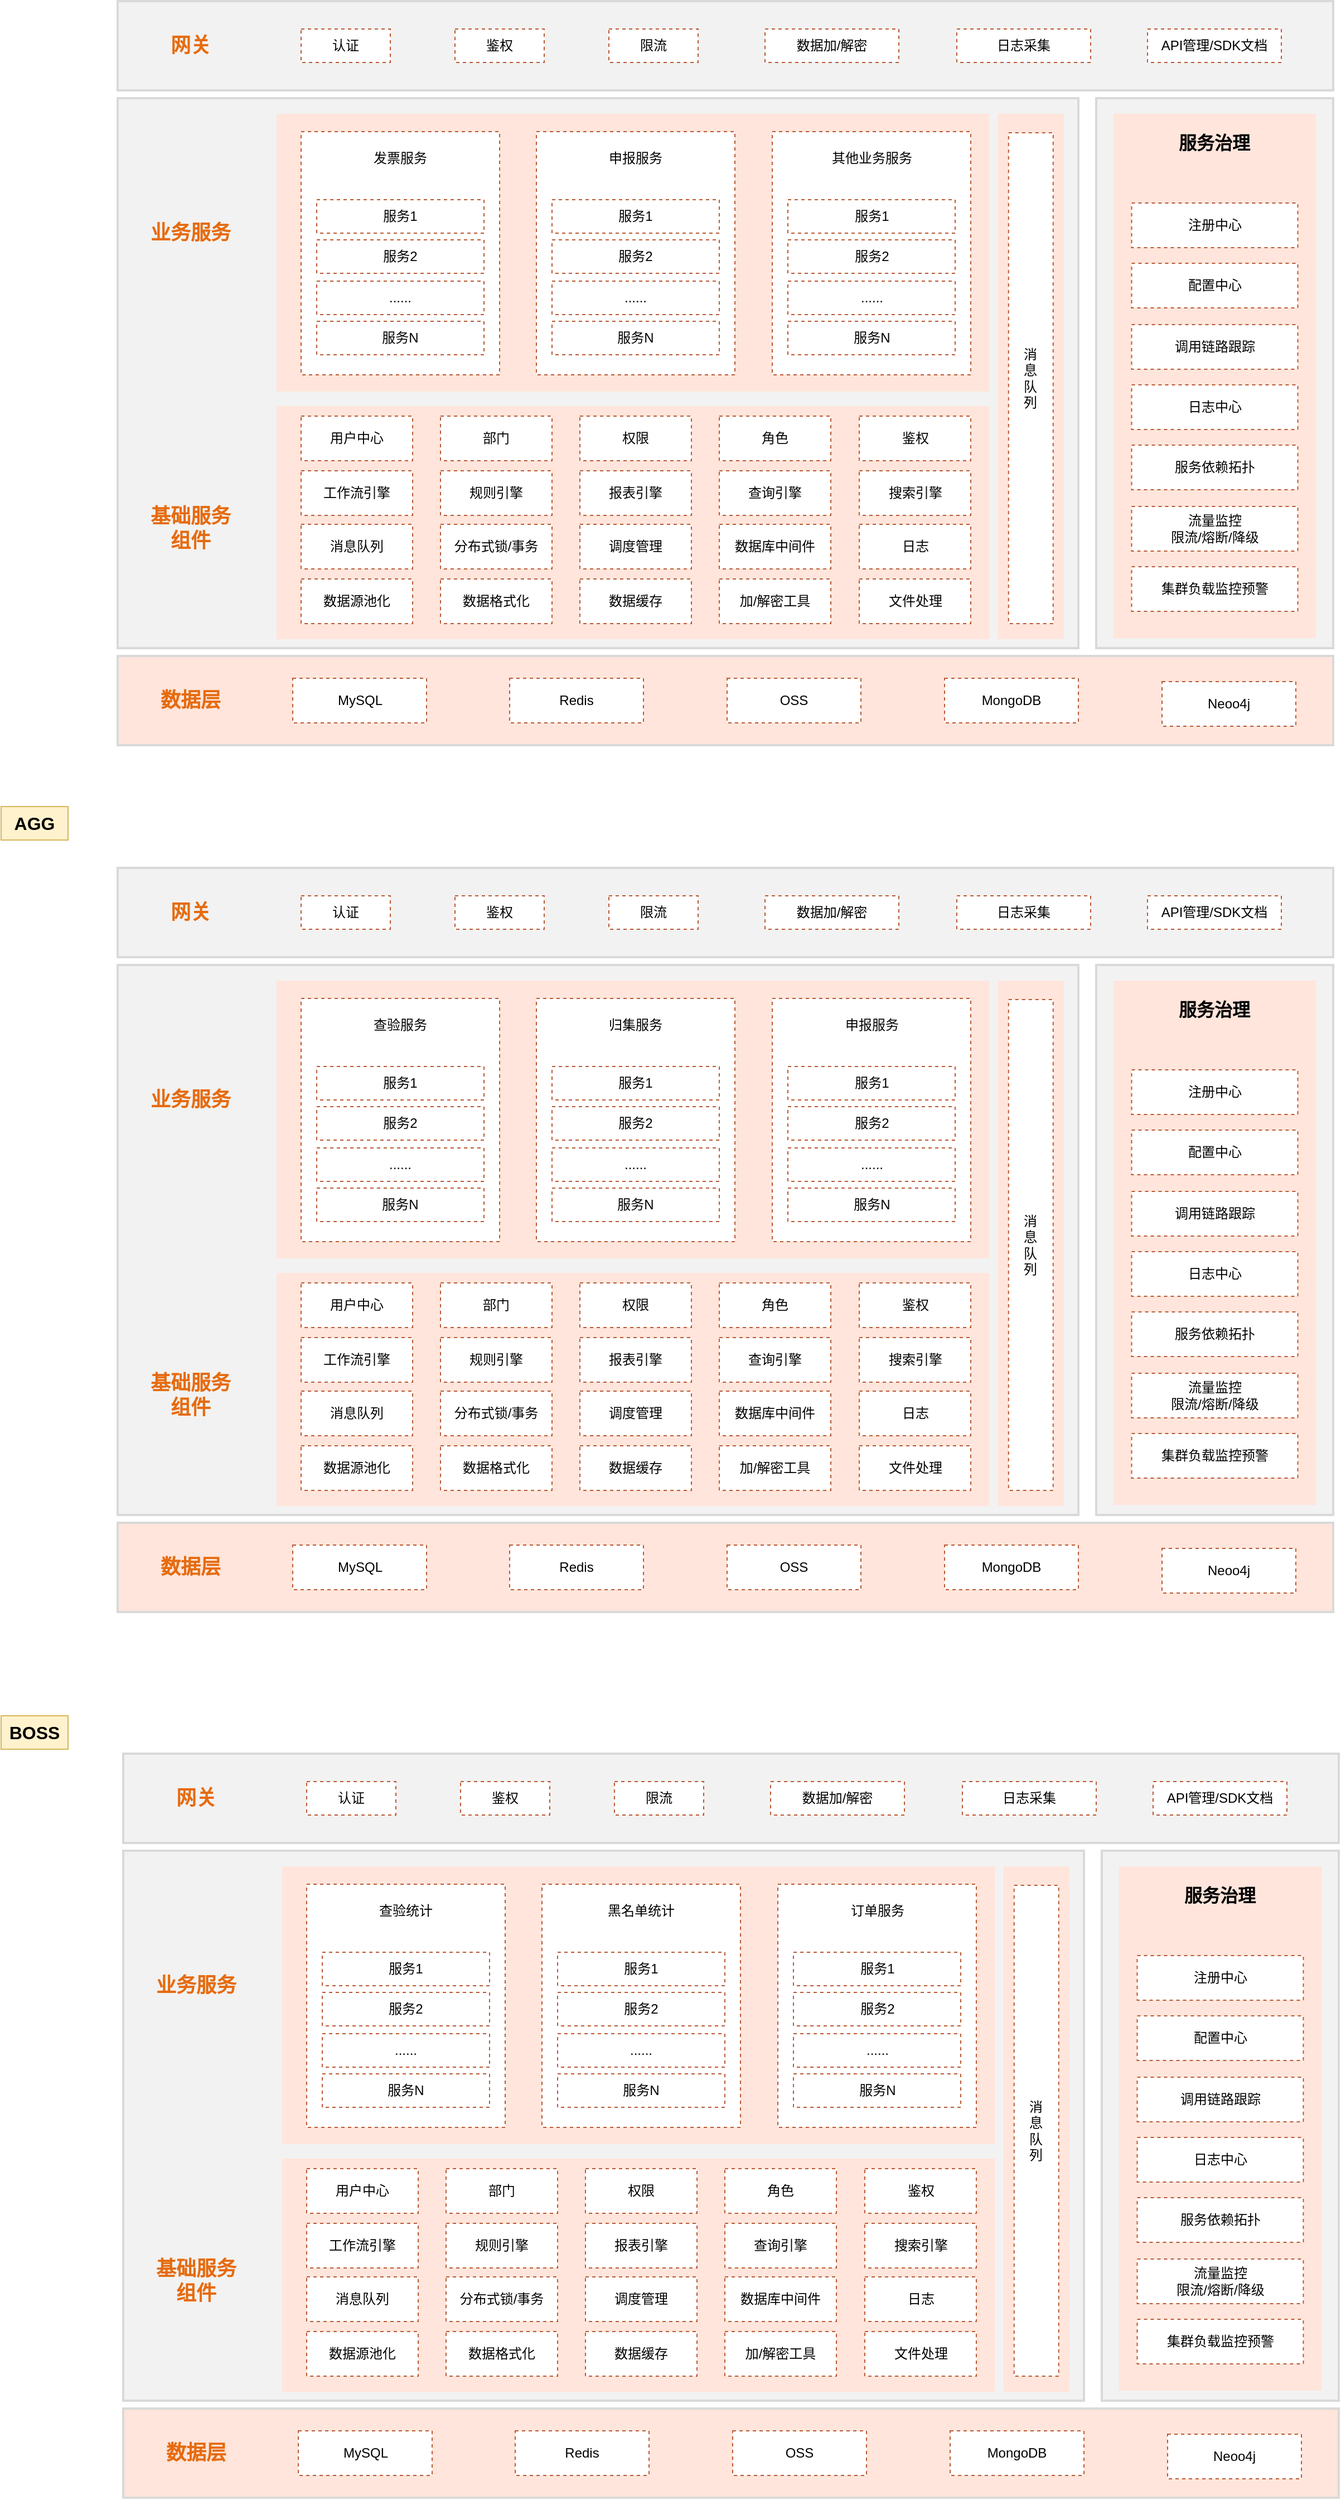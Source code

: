 <mxfile version="16.5.4" type="github">
  <diagram id="H7_tCYUHHZJKz_Q6d8IM" name="第 1 页">
    <mxGraphModel dx="1883" dy="27" grid="0" gridSize="10" guides="1" tooltips="1" connect="1" arrows="1" fold="1" page="0" pageScale="1" pageWidth="827" pageHeight="1169" background="none" math="0" shadow="0">
      <root>
        <mxCell id="0" />
        <mxCell id="1" parent="0" />
        <mxCell id="LN4RIfl6_Ic5JrLGgOFw-40" value="" style="whiteSpace=wrap;html=1;fontSize=18;fontStyle=1;strokeWidth=2;fillColor=#F2F2F2;strokeColor=#D9D9D9;" parent="1" vertex="1">
          <mxGeometry x="80.5" y="1237" width="861.5" height="493" as="geometry" />
        </mxCell>
        <mxCell id="LN4RIfl6_Ic5JrLGgOFw-44" value="" style="whiteSpace=wrap;html=1;align=center;verticalAlign=top;fontSize=16;fontStyle=1;fillColor=#FFE5DB;strokeColor=none;fontColor=#143642;" parent="1" vertex="1">
          <mxGeometry x="869.75" y="1251" width="59.25" height="471" as="geometry" />
        </mxCell>
        <mxCell id="LN4RIfl6_Ic5JrLGgOFw-49" value="" style="whiteSpace=wrap;html=1;fontSize=18;fontStyle=1;strokeWidth=2;fillColor=#F2F2F2;strokeColor=#D9D9D9;" parent="1" vertex="1">
          <mxGeometry x="80.5" y="1150" width="1090" height="80" as="geometry" />
        </mxCell>
        <mxCell id="LN4RIfl6_Ic5JrLGgOFw-50" value="网关" style="whiteSpace=wrap;html=1;fillColor=none;strokeColor=none;fontStyle=1;fontSize=18;fontColor=#E66B0F;" parent="1" vertex="1">
          <mxGeometry x="85.5" y="1170" width="120" height="40" as="geometry" />
        </mxCell>
        <mxCell id="LN4RIfl6_Ic5JrLGgOFw-43" value="" style="whiteSpace=wrap;html=1;align=center;verticalAlign=top;fontSize=16;fontStyle=1;fillColor=#FFE5DB;strokeColor=none;fontColor=#143642;" parent="1" vertex="1">
          <mxGeometry x="223" y="1513" width="639" height="209" as="geometry" />
        </mxCell>
        <mxCell id="LN4RIfl6_Ic5JrLGgOFw-42" value="" style="whiteSpace=wrap;html=1;align=center;verticalAlign=top;fontSize=16;fontStyle=1;fillColor=#FFE5DB;strokeColor=none;fontColor=#143642;" parent="1" vertex="1">
          <mxGeometry x="223" y="1251" width="639" height="249" as="geometry" />
        </mxCell>
        <mxCell id="LN4RIfl6_Ic5JrLGgOFw-41" value="基础服务&lt;br&gt;组件" style="whiteSpace=wrap;html=1;fontSize=18;fontStyle=1;strokeColor=none;fillColor=none;fontColor=#E66B0F;" parent="1" vertex="1">
          <mxGeometry x="85.5" y="1603" width="120" height="40" as="geometry" />
        </mxCell>
        <mxCell id="ndFSLWlLieNPHFFfm7gC-75" value="" style="whiteSpace=wrap;html=1;fillColor=#FFE5DB;strokeColor=#D9D9D9;fontSize=18;fontStyle=1;fontColor=#143642;strokeWidth=2;" parent="1" vertex="1">
          <mxGeometry x="80.5" y="1737" width="1090" height="80" as="geometry" />
        </mxCell>
        <mxCell id="ndFSLWlLieNPHFFfm7gC-76" value="数据层" style="whiteSpace=wrap;html=1;fillColor=none;strokeColor=none;fontSize=18;fontStyle=1;fontColor=#E66B0F;" parent="1" vertex="1">
          <mxGeometry x="85.5" y="1757" width="120" height="40" as="geometry" />
        </mxCell>
        <mxCell id="ndFSLWlLieNPHFFfm7gC-77" value="MySQL" style="whiteSpace=wrap;html=1;strokeColor=#BB5933;dashed=1;" parent="1" vertex="1">
          <mxGeometry x="237.5" y="1757" width="120" height="40" as="geometry" />
        </mxCell>
        <mxCell id="ndFSLWlLieNPHFFfm7gC-79" value="OSS" style="whiteSpace=wrap;html=1;strokeColor=#BB5933;dashed=1;" parent="1" vertex="1">
          <mxGeometry x="627" y="1757" width="120" height="40" as="geometry" />
        </mxCell>
        <mxCell id="ndFSLWlLieNPHFFfm7gC-81" value="MongoDB" style="whiteSpace=wrap;html=1;strokeColor=#BB5933;dashed=1;" parent="1" vertex="1">
          <mxGeometry x="822" y="1757" width="120" height="40" as="geometry" />
        </mxCell>
        <mxCell id="ndFSLWlLieNPHFFfm7gC-86" value="数据源池化" style="whiteSpace=wrap;html=1;strokeColor=#BB5933;dashed=1;" parent="1" vertex="1">
          <mxGeometry x="245" y="1668" width="100" height="40" as="geometry" />
        </mxCell>
        <mxCell id="ndFSLWlLieNPHFFfm7gC-87" value="数据格式化" style="whiteSpace=wrap;html=1;strokeColor=#BB5933;dashed=1;" parent="1" vertex="1">
          <mxGeometry x="370" y="1668" width="100" height="40" as="geometry" />
        </mxCell>
        <mxCell id="ndFSLWlLieNPHFFfm7gC-88" value="数据缓存" style="whiteSpace=wrap;html=1;strokeColor=#BB5933;dashed=1;" parent="1" vertex="1">
          <mxGeometry x="495" y="1668" width="100" height="40" as="geometry" />
        </mxCell>
        <mxCell id="ndFSLWlLieNPHFFfm7gC-89" value="加/解密工具" style="whiteSpace=wrap;html=1;strokeColor=#BB5933;dashed=1;" parent="1" vertex="1">
          <mxGeometry x="620" y="1668" width="100" height="40" as="geometry" />
        </mxCell>
        <mxCell id="ndFSLWlLieNPHFFfm7gC-90" value="文件处理" style="whiteSpace=wrap;html=1;strokeColor=#BB5933;dashed=1;" parent="1" vertex="1">
          <mxGeometry x="745.5" y="1668" width="100" height="40" as="geometry" />
        </mxCell>
        <mxCell id="ndFSLWlLieNPHFFfm7gC-92" value="消息队列" style="whiteSpace=wrap;html=1;strokeColor=#BB5933;dashed=1;" parent="1" vertex="1">
          <mxGeometry x="245" y="1619" width="100" height="40" as="geometry" />
        </mxCell>
        <mxCell id="ndFSLWlLieNPHFFfm7gC-93" value="分布式锁/事务" style="whiteSpace=wrap;html=1;strokeColor=#BB5933;dashed=1;" parent="1" vertex="1">
          <mxGeometry x="370" y="1619" width="100" height="40" as="geometry" />
        </mxCell>
        <mxCell id="ndFSLWlLieNPHFFfm7gC-94" value="调度管理" style="whiteSpace=wrap;html=1;strokeColor=#BB5933;dashed=1;" parent="1" vertex="1">
          <mxGeometry x="495" y="1619" width="100" height="40" as="geometry" />
        </mxCell>
        <mxCell id="ndFSLWlLieNPHFFfm7gC-95" value="工作流引擎" style="whiteSpace=wrap;html=1;strokeColor=#BB5933;dashed=1;" parent="1" vertex="1">
          <mxGeometry x="245" y="1571" width="100" height="40" as="geometry" />
        </mxCell>
        <mxCell id="ndFSLWlLieNPHFFfm7gC-96" value="搜索引擎" style="whiteSpace=wrap;html=1;strokeColor=#BB5933;dashed=1;" parent="1" vertex="1">
          <mxGeometry x="745.5" y="1571" width="100" height="40" as="geometry" />
        </mxCell>
        <mxCell id="ndFSLWlLieNPHFFfm7gC-97" value="查询引擎" style="whiteSpace=wrap;html=1;strokeColor=#BB5933;dashed=1;" parent="1" vertex="1">
          <mxGeometry x="620" y="1571" width="100" height="40" as="geometry" />
        </mxCell>
        <mxCell id="ndFSLWlLieNPHFFfm7gC-98" value="报表引擎" style="whiteSpace=wrap;html=1;strokeColor=#BB5933;dashed=1;" parent="1" vertex="1">
          <mxGeometry x="495" y="1571" width="100" height="40" as="geometry" />
        </mxCell>
        <mxCell id="ndFSLWlLieNPHFFfm7gC-99" value="规则引擎" style="whiteSpace=wrap;html=1;strokeColor=#BB5933;dashed=1;" parent="1" vertex="1">
          <mxGeometry x="370" y="1571" width="100" height="40" as="geometry" />
        </mxCell>
        <mxCell id="ndFSLWlLieNPHFFfm7gC-100" value="鉴权" style="whiteSpace=wrap;html=1;strokeColor=#BB5933;dashed=1;" parent="1" vertex="1">
          <mxGeometry x="745.5" y="1522" width="100" height="40" as="geometry" />
        </mxCell>
        <mxCell id="ndFSLWlLieNPHFFfm7gC-101" value="日志" style="whiteSpace=wrap;html=1;strokeColor=#BB5933;dashed=1;" parent="1" vertex="1">
          <mxGeometry x="745.5" y="1619" width="100" height="40" as="geometry" />
        </mxCell>
        <mxCell id="ndFSLWlLieNPHFFfm7gC-102" value="用户中心" style="whiteSpace=wrap;html=1;strokeColor=#BB5933;dashed=1;" parent="1" vertex="1">
          <mxGeometry x="245" y="1522" width="100" height="40" as="geometry" />
        </mxCell>
        <mxCell id="ndFSLWlLieNPHFFfm7gC-103" value="部门" style="whiteSpace=wrap;html=1;strokeColor=#BB5933;dashed=1;" parent="1" vertex="1">
          <mxGeometry x="370" y="1522" width="100" height="40" as="geometry" />
        </mxCell>
        <mxCell id="ndFSLWlLieNPHFFfm7gC-104" value="权限" style="whiteSpace=wrap;html=1;strokeColor=#BB5933;dashed=1;" parent="1" vertex="1">
          <mxGeometry x="495" y="1522" width="100" height="40" as="geometry" />
        </mxCell>
        <mxCell id="ndFSLWlLieNPHFFfm7gC-105" value="角色" style="whiteSpace=wrap;html=1;strokeColor=#BB5933;dashed=1;" parent="1" vertex="1">
          <mxGeometry x="620" y="1522" width="100" height="40" as="geometry" />
        </mxCell>
        <mxCell id="ndFSLWlLieNPHFFfm7gC-117" value="认证" style="whiteSpace=wrap;html=1;strokeColor=#BB5933;dashed=1;" parent="1" vertex="1">
          <mxGeometry x="245" y="1175" width="80" height="30" as="geometry" />
        </mxCell>
        <mxCell id="ndFSLWlLieNPHFFfm7gC-118" value="限流" style="whiteSpace=wrap;html=1;strokeColor=#BB5933;dashed=1;" parent="1" vertex="1">
          <mxGeometry x="521" y="1175" width="80" height="30" as="geometry" />
        </mxCell>
        <mxCell id="ndFSLWlLieNPHFFfm7gC-119" value="数据加/解密" style="whiteSpace=wrap;html=1;strokeColor=#BB5933;dashed=1;" parent="1" vertex="1">
          <mxGeometry x="661" y="1175" width="120" height="30" as="geometry" />
        </mxCell>
        <mxCell id="ndFSLWlLieNPHFFfm7gC-120" value="日志采集" style="whiteSpace=wrap;html=1;strokeColor=#BB5933;dashed=1;" parent="1" vertex="1">
          <mxGeometry x="833" y="1175" width="120" height="30" as="geometry" />
        </mxCell>
        <mxCell id="ndFSLWlLieNPHFFfm7gC-121" value="API管理/SDK文档" style="whiteSpace=wrap;html=1;strokeColor=#BB5933;dashed=1;" parent="1" vertex="1">
          <mxGeometry x="1004" y="1175" width="120" height="30" as="geometry" />
        </mxCell>
        <mxCell id="LN4RIfl6_Ic5JrLGgOFw-1" value="消&lt;br&gt;息&lt;br&gt;队&lt;br&gt;列" style="whiteSpace=wrap;html=1;strokeColor=#BB5933;dashed=1;" parent="1" vertex="1">
          <mxGeometry x="879.375" y="1268" width="40" height="440" as="geometry" />
        </mxCell>
        <mxCell id="LN4RIfl6_Ic5JrLGgOFw-20" value="Redis" style="whiteSpace=wrap;html=1;strokeColor=#BB5933;dashed=1;" parent="1" vertex="1">
          <mxGeometry x="432" y="1757" width="120" height="40" as="geometry" />
        </mxCell>
        <mxCell id="LN4RIfl6_Ic5JrLGgOFw-21" value="Neoo4j" style="whiteSpace=wrap;html=1;strokeColor=#BB5933;dashed=1;" parent="1" vertex="1">
          <mxGeometry x="1017" y="1760" width="120" height="40" as="geometry" />
        </mxCell>
        <mxCell id="LN4RIfl6_Ic5JrLGgOFw-22" value="数据库中间件" style="whiteSpace=wrap;html=1;strokeColor=#BB5933;dashed=1;" parent="1" vertex="1">
          <mxGeometry x="620" y="1619" width="100" height="40" as="geometry" />
        </mxCell>
        <mxCell id="LN4RIfl6_Ic5JrLGgOFw-37" value="" style="group" parent="1" vertex="1" connectable="0">
          <mxGeometry x="456" y="1267" width="178" height="218" as="geometry" />
        </mxCell>
        <mxCell id="LN4RIfl6_Ic5JrLGgOFw-26" value="申报服务" style="whiteSpace=wrap;html=1;strokeColor=#BB5933;dashed=1;verticalAlign=top;spacingBottom=0;spacingTop=10;" parent="LN4RIfl6_Ic5JrLGgOFw-37" vertex="1">
          <mxGeometry width="178" height="218" as="geometry" />
        </mxCell>
        <mxCell id="LN4RIfl6_Ic5JrLGgOFw-27" value="服务1" style="whiteSpace=wrap;html=1;strokeColor=#BB5933;dashed=1;" parent="LN4RIfl6_Ic5JrLGgOFw-37" vertex="1">
          <mxGeometry x="14" y="61" width="150" height="30" as="geometry" />
        </mxCell>
        <mxCell id="LN4RIfl6_Ic5JrLGgOFw-28" value="服务2" style="whiteSpace=wrap;html=1;strokeColor=#BB5933;dashed=1;" parent="LN4RIfl6_Ic5JrLGgOFw-37" vertex="1">
          <mxGeometry x="14" y="97" width="150" height="30" as="geometry" />
        </mxCell>
        <mxCell id="LN4RIfl6_Ic5JrLGgOFw-29" value="......" style="whiteSpace=wrap;html=1;strokeColor=#BB5933;dashed=1;" parent="LN4RIfl6_Ic5JrLGgOFw-37" vertex="1">
          <mxGeometry x="14" y="134" width="150" height="30" as="geometry" />
        </mxCell>
        <mxCell id="LN4RIfl6_Ic5JrLGgOFw-30" value="服务N" style="whiteSpace=wrap;html=1;strokeColor=#BB5933;dashed=1;" parent="LN4RIfl6_Ic5JrLGgOFw-37" vertex="1">
          <mxGeometry x="14" y="170" width="150" height="30" as="geometry" />
        </mxCell>
        <mxCell id="LN4RIfl6_Ic5JrLGgOFw-38" value="" style="group" parent="1" vertex="1" connectable="0">
          <mxGeometry x="667.5" y="1267" width="178" height="218" as="geometry" />
        </mxCell>
        <mxCell id="LN4RIfl6_Ic5JrLGgOFw-31" value="其他业务服务" style="whiteSpace=wrap;html=1;strokeColor=#BB5933;dashed=1;verticalAlign=top;spacingBottom=0;spacingTop=10;" parent="LN4RIfl6_Ic5JrLGgOFw-38" vertex="1">
          <mxGeometry width="178" height="218" as="geometry" />
        </mxCell>
        <mxCell id="LN4RIfl6_Ic5JrLGgOFw-32" value="服务1" style="whiteSpace=wrap;html=1;strokeColor=#BB5933;dashed=1;" parent="LN4RIfl6_Ic5JrLGgOFw-38" vertex="1">
          <mxGeometry x="14" y="61" width="150" height="30" as="geometry" />
        </mxCell>
        <mxCell id="LN4RIfl6_Ic5JrLGgOFw-33" value="服务2" style="whiteSpace=wrap;html=1;strokeColor=#BB5933;dashed=1;" parent="LN4RIfl6_Ic5JrLGgOFw-38" vertex="1">
          <mxGeometry x="14" y="97" width="150" height="30" as="geometry" />
        </mxCell>
        <mxCell id="LN4RIfl6_Ic5JrLGgOFw-34" value="......" style="whiteSpace=wrap;html=1;strokeColor=#BB5933;dashed=1;" parent="LN4RIfl6_Ic5JrLGgOFw-38" vertex="1">
          <mxGeometry x="14" y="134" width="150" height="30" as="geometry" />
        </mxCell>
        <mxCell id="LN4RIfl6_Ic5JrLGgOFw-35" value="服务N" style="whiteSpace=wrap;html=1;strokeColor=#BB5933;dashed=1;" parent="LN4RIfl6_Ic5JrLGgOFw-38" vertex="1">
          <mxGeometry x="14" y="170" width="150" height="30" as="geometry" />
        </mxCell>
        <mxCell id="LN4RIfl6_Ic5JrLGgOFw-39" value="鉴权" style="whiteSpace=wrap;html=1;strokeColor=#BB5933;dashed=1;" parent="1" vertex="1">
          <mxGeometry x="383" y="1175" width="80" height="30" as="geometry" />
        </mxCell>
        <mxCell id="LN4RIfl6_Ic5JrLGgOFw-45" value="业务服务" style="whiteSpace=wrap;html=1;fontSize=18;fontStyle=1;strokeColor=none;fillColor=none;fontColor=#E66B0F;" parent="1" vertex="1">
          <mxGeometry x="85.5" y="1338" width="120" height="40" as="geometry" />
        </mxCell>
        <mxCell id="LN4RIfl6_Ic5JrLGgOFw-46" value="" style="whiteSpace=wrap;html=1;fontSize=18;fontStyle=1;strokeWidth=2;fillColor=#F2F2F2;strokeColor=#D9D9D9;" parent="1" vertex="1">
          <mxGeometry x="958" y="1237" width="212.5" height="493" as="geometry" />
        </mxCell>
        <mxCell id="LN4RIfl6_Ic5JrLGgOFw-47" value="" style="group" parent="1" vertex="1" connectable="0">
          <mxGeometry x="245" y="1267" width="178" height="218" as="geometry" />
        </mxCell>
        <mxCell id="LN4RIfl6_Ic5JrLGgOFw-24" value="发票服务" style="whiteSpace=wrap;html=1;strokeColor=#BB5933;dashed=1;verticalAlign=top;spacingBottom=0;spacingTop=10;" parent="LN4RIfl6_Ic5JrLGgOFw-47" vertex="1">
          <mxGeometry width="178" height="218" as="geometry" />
        </mxCell>
        <mxCell id="ndFSLWlLieNPHFFfm7gC-106" value="服务1" style="whiteSpace=wrap;html=1;strokeColor=#BB5933;dashed=1;" parent="LN4RIfl6_Ic5JrLGgOFw-47" vertex="1">
          <mxGeometry x="14" y="61" width="150" height="30" as="geometry" />
        </mxCell>
        <mxCell id="ndFSLWlLieNPHFFfm7gC-108" value="服务2" style="whiteSpace=wrap;html=1;strokeColor=#BB5933;dashed=1;" parent="LN4RIfl6_Ic5JrLGgOFw-47" vertex="1">
          <mxGeometry x="14" y="97" width="150" height="30" as="geometry" />
        </mxCell>
        <mxCell id="ndFSLWlLieNPHFFfm7gC-110" value="......" style="whiteSpace=wrap;html=1;strokeColor=#BB5933;dashed=1;" parent="LN4RIfl6_Ic5JrLGgOFw-47" vertex="1">
          <mxGeometry x="14" y="134" width="150" height="30" as="geometry" />
        </mxCell>
        <mxCell id="LN4RIfl6_Ic5JrLGgOFw-25" value="服务N" style="whiteSpace=wrap;html=1;strokeColor=#BB5933;dashed=1;" parent="LN4RIfl6_Ic5JrLGgOFw-47" vertex="1">
          <mxGeometry x="14" y="170" width="150" height="30" as="geometry" />
        </mxCell>
        <mxCell id="LN4RIfl6_Ic5JrLGgOFw-48" value="" style="group" parent="1" vertex="1" connectable="0">
          <mxGeometry x="973.25" y="1251" width="182" height="470" as="geometry" />
        </mxCell>
        <mxCell id="LN4RIfl6_Ic5JrLGgOFw-2" value="&lt;b style=&quot;font-size: 16px;&quot;&gt;&lt;font style=&quot;font-size: 16px;&quot;&gt;服务治理&lt;/font&gt;&lt;/b&gt;" style="whiteSpace=wrap;html=1;strokeColor=none;dashed=1;verticalAlign=top;spacingTop=10;fillColor=#FFE5DB;fontSize=16;" parent="LN4RIfl6_Ic5JrLGgOFw-48" vertex="1">
          <mxGeometry width="182" height="470" as="geometry" />
        </mxCell>
        <mxCell id="LN4RIfl6_Ic5JrLGgOFw-5" value="调用链路跟踪" style="whiteSpace=wrap;html=1;strokeColor=#BB5933;dashed=1;" parent="LN4RIfl6_Ic5JrLGgOFw-48" vertex="1">
          <mxGeometry x="16.5" y="189" width="149" height="40" as="geometry" />
        </mxCell>
        <mxCell id="LN4RIfl6_Ic5JrLGgOFw-6" value="日志中心" style="whiteSpace=wrap;html=1;strokeColor=#BB5933;dashed=1;" parent="LN4RIfl6_Ic5JrLGgOFw-48" vertex="1">
          <mxGeometry x="16.5" y="243" width="149" height="40" as="geometry" />
        </mxCell>
        <mxCell id="LN4RIfl6_Ic5JrLGgOFw-7" value="集群负载监控预警" style="whiteSpace=wrap;html=1;strokeColor=#BB5933;dashed=1;" parent="LN4RIfl6_Ic5JrLGgOFw-48" vertex="1">
          <mxGeometry x="16.5" y="406" width="149" height="40" as="geometry" />
        </mxCell>
        <mxCell id="LN4RIfl6_Ic5JrLGgOFw-10" value="流量监控&lt;br&gt;限流/熔断/降级" style="whiteSpace=wrap;html=1;strokeColor=#BB5933;dashed=1;" parent="LN4RIfl6_Ic5JrLGgOFw-48" vertex="1">
          <mxGeometry x="16.5" y="352" width="149" height="40" as="geometry" />
        </mxCell>
        <mxCell id="LN4RIfl6_Ic5JrLGgOFw-11" value="配置中心" style="whiteSpace=wrap;html=1;strokeColor=#BB5933;dashed=1;" parent="LN4RIfl6_Ic5JrLGgOFw-48" vertex="1">
          <mxGeometry x="16.5" y="134" width="149" height="40" as="geometry" />
        </mxCell>
        <mxCell id="LN4RIfl6_Ic5JrLGgOFw-12" value="注册中心" style="whiteSpace=wrap;html=1;strokeColor=#BB5933;dashed=1;" parent="LN4RIfl6_Ic5JrLGgOFw-48" vertex="1">
          <mxGeometry x="16.5" y="80" width="149" height="40" as="geometry" />
        </mxCell>
        <mxCell id="LN4RIfl6_Ic5JrLGgOFw-16" value="服务依赖拓扑" style="whiteSpace=wrap;html=1;strokeColor=#BB5933;dashed=1;" parent="LN4RIfl6_Ic5JrLGgOFw-48" vertex="1">
          <mxGeometry x="16.5" y="297" width="149" height="40" as="geometry" />
        </mxCell>
        <mxCell id="fB4uzSbWMUXFljDellYb-1" value="" style="whiteSpace=wrap;html=1;fontSize=18;fontStyle=1;strokeWidth=2;fillColor=#F2F2F2;strokeColor=#D9D9D9;" vertex="1" parent="1">
          <mxGeometry x="80.5" y="2014" width="861.5" height="493" as="geometry" />
        </mxCell>
        <mxCell id="fB4uzSbWMUXFljDellYb-2" value="" style="whiteSpace=wrap;html=1;align=center;verticalAlign=top;fontSize=16;fontStyle=1;fillColor=#FFE5DB;strokeColor=none;fontColor=#143642;" vertex="1" parent="1">
          <mxGeometry x="869.75" y="2028" width="59.25" height="471" as="geometry" />
        </mxCell>
        <mxCell id="fB4uzSbWMUXFljDellYb-3" value="" style="whiteSpace=wrap;html=1;fontSize=18;fontStyle=1;strokeWidth=2;fillColor=#F2F2F2;strokeColor=#D9D9D9;" vertex="1" parent="1">
          <mxGeometry x="80.5" y="1927" width="1090" height="80" as="geometry" />
        </mxCell>
        <mxCell id="fB4uzSbWMUXFljDellYb-4" value="网关" style="whiteSpace=wrap;html=1;fillColor=none;strokeColor=none;fontStyle=1;fontSize=18;fontColor=#E66B0F;" vertex="1" parent="1">
          <mxGeometry x="85.5" y="1947" width="120" height="40" as="geometry" />
        </mxCell>
        <mxCell id="fB4uzSbWMUXFljDellYb-5" value="" style="whiteSpace=wrap;html=1;align=center;verticalAlign=top;fontSize=16;fontStyle=1;fillColor=#FFE5DB;strokeColor=none;fontColor=#143642;" vertex="1" parent="1">
          <mxGeometry x="223" y="2290" width="639" height="209" as="geometry" />
        </mxCell>
        <mxCell id="fB4uzSbWMUXFljDellYb-6" value="" style="whiteSpace=wrap;html=1;align=center;verticalAlign=top;fontSize=16;fontStyle=1;fillColor=#FFE5DB;strokeColor=none;fontColor=#143642;" vertex="1" parent="1">
          <mxGeometry x="223" y="2028" width="639" height="249" as="geometry" />
        </mxCell>
        <mxCell id="fB4uzSbWMUXFljDellYb-7" value="基础服务&lt;br&gt;组件" style="whiteSpace=wrap;html=1;fontSize=18;fontStyle=1;strokeColor=none;fillColor=none;fontColor=#E66B0F;" vertex="1" parent="1">
          <mxGeometry x="85.5" y="2380" width="120" height="40" as="geometry" />
        </mxCell>
        <mxCell id="fB4uzSbWMUXFljDellYb-8" value="" style="whiteSpace=wrap;html=1;fillColor=#FFE5DB;strokeColor=#D9D9D9;fontSize=18;fontStyle=1;fontColor=#143642;strokeWidth=2;" vertex="1" parent="1">
          <mxGeometry x="80.5" y="2514" width="1090" height="80" as="geometry" />
        </mxCell>
        <mxCell id="fB4uzSbWMUXFljDellYb-9" value="数据层" style="whiteSpace=wrap;html=1;fillColor=none;strokeColor=none;fontSize=18;fontStyle=1;fontColor=#E66B0F;" vertex="1" parent="1">
          <mxGeometry x="85.5" y="2534" width="120" height="40" as="geometry" />
        </mxCell>
        <mxCell id="fB4uzSbWMUXFljDellYb-10" value="MySQL" style="whiteSpace=wrap;html=1;strokeColor=#BB5933;dashed=1;" vertex="1" parent="1">
          <mxGeometry x="237.5" y="2534" width="120" height="40" as="geometry" />
        </mxCell>
        <mxCell id="fB4uzSbWMUXFljDellYb-11" value="OSS" style="whiteSpace=wrap;html=1;strokeColor=#BB5933;dashed=1;" vertex="1" parent="1">
          <mxGeometry x="627" y="2534" width="120" height="40" as="geometry" />
        </mxCell>
        <mxCell id="fB4uzSbWMUXFljDellYb-12" value="MongoDB" style="whiteSpace=wrap;html=1;strokeColor=#BB5933;dashed=1;" vertex="1" parent="1">
          <mxGeometry x="822" y="2534" width="120" height="40" as="geometry" />
        </mxCell>
        <mxCell id="fB4uzSbWMUXFljDellYb-13" value="数据源池化" style="whiteSpace=wrap;html=1;strokeColor=#BB5933;dashed=1;" vertex="1" parent="1">
          <mxGeometry x="245" y="2445" width="100" height="40" as="geometry" />
        </mxCell>
        <mxCell id="fB4uzSbWMUXFljDellYb-14" value="数据格式化" style="whiteSpace=wrap;html=1;strokeColor=#BB5933;dashed=1;" vertex="1" parent="1">
          <mxGeometry x="370" y="2445" width="100" height="40" as="geometry" />
        </mxCell>
        <mxCell id="fB4uzSbWMUXFljDellYb-15" value="数据缓存" style="whiteSpace=wrap;html=1;strokeColor=#BB5933;dashed=1;" vertex="1" parent="1">
          <mxGeometry x="495" y="2445" width="100" height="40" as="geometry" />
        </mxCell>
        <mxCell id="fB4uzSbWMUXFljDellYb-16" value="加/解密工具" style="whiteSpace=wrap;html=1;strokeColor=#BB5933;dashed=1;" vertex="1" parent="1">
          <mxGeometry x="620" y="2445" width="100" height="40" as="geometry" />
        </mxCell>
        <mxCell id="fB4uzSbWMUXFljDellYb-17" value="文件处理" style="whiteSpace=wrap;html=1;strokeColor=#BB5933;dashed=1;" vertex="1" parent="1">
          <mxGeometry x="745.5" y="2445" width="100" height="40" as="geometry" />
        </mxCell>
        <mxCell id="fB4uzSbWMUXFljDellYb-18" value="消息队列" style="whiteSpace=wrap;html=1;strokeColor=#BB5933;dashed=1;" vertex="1" parent="1">
          <mxGeometry x="245" y="2396" width="100" height="40" as="geometry" />
        </mxCell>
        <mxCell id="fB4uzSbWMUXFljDellYb-19" value="分布式锁/事务" style="whiteSpace=wrap;html=1;strokeColor=#BB5933;dashed=1;" vertex="1" parent="1">
          <mxGeometry x="370" y="2396" width="100" height="40" as="geometry" />
        </mxCell>
        <mxCell id="fB4uzSbWMUXFljDellYb-20" value="调度管理" style="whiteSpace=wrap;html=1;strokeColor=#BB5933;dashed=1;" vertex="1" parent="1">
          <mxGeometry x="495" y="2396" width="100" height="40" as="geometry" />
        </mxCell>
        <mxCell id="fB4uzSbWMUXFljDellYb-21" value="工作流引擎" style="whiteSpace=wrap;html=1;strokeColor=#BB5933;dashed=1;" vertex="1" parent="1">
          <mxGeometry x="245" y="2348" width="100" height="40" as="geometry" />
        </mxCell>
        <mxCell id="fB4uzSbWMUXFljDellYb-22" value="搜索引擎" style="whiteSpace=wrap;html=1;strokeColor=#BB5933;dashed=1;" vertex="1" parent="1">
          <mxGeometry x="745.5" y="2348" width="100" height="40" as="geometry" />
        </mxCell>
        <mxCell id="fB4uzSbWMUXFljDellYb-23" value="查询引擎" style="whiteSpace=wrap;html=1;strokeColor=#BB5933;dashed=1;" vertex="1" parent="1">
          <mxGeometry x="620" y="2348" width="100" height="40" as="geometry" />
        </mxCell>
        <mxCell id="fB4uzSbWMUXFljDellYb-24" value="报表引擎" style="whiteSpace=wrap;html=1;strokeColor=#BB5933;dashed=1;" vertex="1" parent="1">
          <mxGeometry x="495" y="2348" width="100" height="40" as="geometry" />
        </mxCell>
        <mxCell id="fB4uzSbWMUXFljDellYb-25" value="规则引擎" style="whiteSpace=wrap;html=1;strokeColor=#BB5933;dashed=1;" vertex="1" parent="1">
          <mxGeometry x="370" y="2348" width="100" height="40" as="geometry" />
        </mxCell>
        <mxCell id="fB4uzSbWMUXFljDellYb-26" value="鉴权" style="whiteSpace=wrap;html=1;strokeColor=#BB5933;dashed=1;" vertex="1" parent="1">
          <mxGeometry x="745.5" y="2299" width="100" height="40" as="geometry" />
        </mxCell>
        <mxCell id="fB4uzSbWMUXFljDellYb-27" value="日志" style="whiteSpace=wrap;html=1;strokeColor=#BB5933;dashed=1;" vertex="1" parent="1">
          <mxGeometry x="745.5" y="2396" width="100" height="40" as="geometry" />
        </mxCell>
        <mxCell id="fB4uzSbWMUXFljDellYb-28" value="用户中心" style="whiteSpace=wrap;html=1;strokeColor=#BB5933;dashed=1;" vertex="1" parent="1">
          <mxGeometry x="245" y="2299" width="100" height="40" as="geometry" />
        </mxCell>
        <mxCell id="fB4uzSbWMUXFljDellYb-29" value="部门" style="whiteSpace=wrap;html=1;strokeColor=#BB5933;dashed=1;" vertex="1" parent="1">
          <mxGeometry x="370" y="2299" width="100" height="40" as="geometry" />
        </mxCell>
        <mxCell id="fB4uzSbWMUXFljDellYb-30" value="权限" style="whiteSpace=wrap;html=1;strokeColor=#BB5933;dashed=1;" vertex="1" parent="1">
          <mxGeometry x="495" y="2299" width="100" height="40" as="geometry" />
        </mxCell>
        <mxCell id="fB4uzSbWMUXFljDellYb-31" value="角色" style="whiteSpace=wrap;html=1;strokeColor=#BB5933;dashed=1;" vertex="1" parent="1">
          <mxGeometry x="620" y="2299" width="100" height="40" as="geometry" />
        </mxCell>
        <mxCell id="fB4uzSbWMUXFljDellYb-32" value="认证" style="whiteSpace=wrap;html=1;strokeColor=#BB5933;dashed=1;" vertex="1" parent="1">
          <mxGeometry x="245" y="1952" width="80" height="30" as="geometry" />
        </mxCell>
        <mxCell id="fB4uzSbWMUXFljDellYb-33" value="限流" style="whiteSpace=wrap;html=1;strokeColor=#BB5933;dashed=1;" vertex="1" parent="1">
          <mxGeometry x="521" y="1952" width="80" height="30" as="geometry" />
        </mxCell>
        <mxCell id="fB4uzSbWMUXFljDellYb-34" value="数据加/解密" style="whiteSpace=wrap;html=1;strokeColor=#BB5933;dashed=1;" vertex="1" parent="1">
          <mxGeometry x="661" y="1952" width="120" height="30" as="geometry" />
        </mxCell>
        <mxCell id="fB4uzSbWMUXFljDellYb-35" value="日志采集" style="whiteSpace=wrap;html=1;strokeColor=#BB5933;dashed=1;" vertex="1" parent="1">
          <mxGeometry x="833" y="1952" width="120" height="30" as="geometry" />
        </mxCell>
        <mxCell id="fB4uzSbWMUXFljDellYb-36" value="API管理/SDK文档" style="whiteSpace=wrap;html=1;strokeColor=#BB5933;dashed=1;" vertex="1" parent="1">
          <mxGeometry x="1004" y="1952" width="120" height="30" as="geometry" />
        </mxCell>
        <mxCell id="fB4uzSbWMUXFljDellYb-37" value="消&lt;br&gt;息&lt;br&gt;队&lt;br&gt;列" style="whiteSpace=wrap;html=1;strokeColor=#BB5933;dashed=1;" vertex="1" parent="1">
          <mxGeometry x="879.375" y="2045" width="40" height="440" as="geometry" />
        </mxCell>
        <mxCell id="fB4uzSbWMUXFljDellYb-38" value="Redis" style="whiteSpace=wrap;html=1;strokeColor=#BB5933;dashed=1;" vertex="1" parent="1">
          <mxGeometry x="432" y="2534" width="120" height="40" as="geometry" />
        </mxCell>
        <mxCell id="fB4uzSbWMUXFljDellYb-39" value="Neoo4j" style="whiteSpace=wrap;html=1;strokeColor=#BB5933;dashed=1;" vertex="1" parent="1">
          <mxGeometry x="1017" y="2537" width="120" height="40" as="geometry" />
        </mxCell>
        <mxCell id="fB4uzSbWMUXFljDellYb-40" value="数据库中间件" style="whiteSpace=wrap;html=1;strokeColor=#BB5933;dashed=1;" vertex="1" parent="1">
          <mxGeometry x="620" y="2396" width="100" height="40" as="geometry" />
        </mxCell>
        <mxCell id="fB4uzSbWMUXFljDellYb-41" value="" style="group" vertex="1" connectable="0" parent="1">
          <mxGeometry x="456" y="2044" width="178" height="218" as="geometry" />
        </mxCell>
        <mxCell id="fB4uzSbWMUXFljDellYb-42" value="归集服务" style="whiteSpace=wrap;html=1;strokeColor=#BB5933;dashed=1;verticalAlign=top;spacingBottom=0;spacingTop=10;" vertex="1" parent="fB4uzSbWMUXFljDellYb-41">
          <mxGeometry width="178" height="218" as="geometry" />
        </mxCell>
        <mxCell id="fB4uzSbWMUXFljDellYb-43" value="服务1" style="whiteSpace=wrap;html=1;strokeColor=#BB5933;dashed=1;" vertex="1" parent="fB4uzSbWMUXFljDellYb-41">
          <mxGeometry x="14" y="61" width="150" height="30" as="geometry" />
        </mxCell>
        <mxCell id="fB4uzSbWMUXFljDellYb-44" value="服务2" style="whiteSpace=wrap;html=1;strokeColor=#BB5933;dashed=1;" vertex="1" parent="fB4uzSbWMUXFljDellYb-41">
          <mxGeometry x="14" y="97" width="150" height="30" as="geometry" />
        </mxCell>
        <mxCell id="fB4uzSbWMUXFljDellYb-45" value="......" style="whiteSpace=wrap;html=1;strokeColor=#BB5933;dashed=1;" vertex="1" parent="fB4uzSbWMUXFljDellYb-41">
          <mxGeometry x="14" y="134" width="150" height="30" as="geometry" />
        </mxCell>
        <mxCell id="fB4uzSbWMUXFljDellYb-46" value="服务N" style="whiteSpace=wrap;html=1;strokeColor=#BB5933;dashed=1;" vertex="1" parent="fB4uzSbWMUXFljDellYb-41">
          <mxGeometry x="14" y="170" width="150" height="30" as="geometry" />
        </mxCell>
        <mxCell id="fB4uzSbWMUXFljDellYb-47" value="" style="group" vertex="1" connectable="0" parent="1">
          <mxGeometry x="667.5" y="2044" width="178" height="218" as="geometry" />
        </mxCell>
        <mxCell id="fB4uzSbWMUXFljDellYb-48" value="申报服务" style="whiteSpace=wrap;html=1;strokeColor=#BB5933;dashed=1;verticalAlign=top;spacingBottom=0;spacingTop=10;" vertex="1" parent="fB4uzSbWMUXFljDellYb-47">
          <mxGeometry width="178" height="218" as="geometry" />
        </mxCell>
        <mxCell id="fB4uzSbWMUXFljDellYb-49" value="服务1" style="whiteSpace=wrap;html=1;strokeColor=#BB5933;dashed=1;" vertex="1" parent="fB4uzSbWMUXFljDellYb-47">
          <mxGeometry x="14" y="61" width="150" height="30" as="geometry" />
        </mxCell>
        <mxCell id="fB4uzSbWMUXFljDellYb-50" value="服务2" style="whiteSpace=wrap;html=1;strokeColor=#BB5933;dashed=1;" vertex="1" parent="fB4uzSbWMUXFljDellYb-47">
          <mxGeometry x="14" y="97" width="150" height="30" as="geometry" />
        </mxCell>
        <mxCell id="fB4uzSbWMUXFljDellYb-51" value="......" style="whiteSpace=wrap;html=1;strokeColor=#BB5933;dashed=1;" vertex="1" parent="fB4uzSbWMUXFljDellYb-47">
          <mxGeometry x="14" y="134" width="150" height="30" as="geometry" />
        </mxCell>
        <mxCell id="fB4uzSbWMUXFljDellYb-52" value="服务N" style="whiteSpace=wrap;html=1;strokeColor=#BB5933;dashed=1;" vertex="1" parent="fB4uzSbWMUXFljDellYb-47">
          <mxGeometry x="14" y="170" width="150" height="30" as="geometry" />
        </mxCell>
        <mxCell id="fB4uzSbWMUXFljDellYb-53" value="鉴权" style="whiteSpace=wrap;html=1;strokeColor=#BB5933;dashed=1;" vertex="1" parent="1">
          <mxGeometry x="383" y="1952" width="80" height="30" as="geometry" />
        </mxCell>
        <mxCell id="fB4uzSbWMUXFljDellYb-54" value="业务服务" style="whiteSpace=wrap;html=1;fontSize=18;fontStyle=1;strokeColor=none;fillColor=none;fontColor=#E66B0F;" vertex="1" parent="1">
          <mxGeometry x="85.5" y="2115" width="120" height="40" as="geometry" />
        </mxCell>
        <mxCell id="fB4uzSbWMUXFljDellYb-55" value="" style="whiteSpace=wrap;html=1;fontSize=18;fontStyle=1;strokeWidth=2;fillColor=#F2F2F2;strokeColor=#D9D9D9;" vertex="1" parent="1">
          <mxGeometry x="958" y="2014" width="212.5" height="493" as="geometry" />
        </mxCell>
        <mxCell id="fB4uzSbWMUXFljDellYb-56" value="" style="group" vertex="1" connectable="0" parent="1">
          <mxGeometry x="245" y="2044" width="178" height="218" as="geometry" />
        </mxCell>
        <mxCell id="fB4uzSbWMUXFljDellYb-57" value="查验服务" style="whiteSpace=wrap;html=1;strokeColor=#BB5933;dashed=1;verticalAlign=top;spacingBottom=0;spacingTop=10;" vertex="1" parent="fB4uzSbWMUXFljDellYb-56">
          <mxGeometry width="178" height="218" as="geometry" />
        </mxCell>
        <mxCell id="fB4uzSbWMUXFljDellYb-58" value="服务1" style="whiteSpace=wrap;html=1;strokeColor=#BB5933;dashed=1;" vertex="1" parent="fB4uzSbWMUXFljDellYb-56">
          <mxGeometry x="14" y="61" width="150" height="30" as="geometry" />
        </mxCell>
        <mxCell id="fB4uzSbWMUXFljDellYb-59" value="服务2" style="whiteSpace=wrap;html=1;strokeColor=#BB5933;dashed=1;" vertex="1" parent="fB4uzSbWMUXFljDellYb-56">
          <mxGeometry x="14" y="97" width="150" height="30" as="geometry" />
        </mxCell>
        <mxCell id="fB4uzSbWMUXFljDellYb-60" value="......" style="whiteSpace=wrap;html=1;strokeColor=#BB5933;dashed=1;" vertex="1" parent="fB4uzSbWMUXFljDellYb-56">
          <mxGeometry x="14" y="134" width="150" height="30" as="geometry" />
        </mxCell>
        <mxCell id="fB4uzSbWMUXFljDellYb-61" value="服务N" style="whiteSpace=wrap;html=1;strokeColor=#BB5933;dashed=1;" vertex="1" parent="fB4uzSbWMUXFljDellYb-56">
          <mxGeometry x="14" y="170" width="150" height="30" as="geometry" />
        </mxCell>
        <mxCell id="fB4uzSbWMUXFljDellYb-62" value="" style="group" vertex="1" connectable="0" parent="1">
          <mxGeometry x="973.25" y="2028" width="182" height="470" as="geometry" />
        </mxCell>
        <mxCell id="fB4uzSbWMUXFljDellYb-63" value="&lt;b style=&quot;font-size: 16px;&quot;&gt;&lt;font style=&quot;font-size: 16px;&quot;&gt;服务治理&lt;/font&gt;&lt;/b&gt;" style="whiteSpace=wrap;html=1;strokeColor=none;dashed=1;verticalAlign=top;spacingTop=10;fillColor=#FFE5DB;fontSize=16;" vertex="1" parent="fB4uzSbWMUXFljDellYb-62">
          <mxGeometry width="182" height="470" as="geometry" />
        </mxCell>
        <mxCell id="fB4uzSbWMUXFljDellYb-64" value="调用链路跟踪" style="whiteSpace=wrap;html=1;strokeColor=#BB5933;dashed=1;" vertex="1" parent="fB4uzSbWMUXFljDellYb-62">
          <mxGeometry x="16.5" y="189" width="149" height="40" as="geometry" />
        </mxCell>
        <mxCell id="fB4uzSbWMUXFljDellYb-65" value="日志中心" style="whiteSpace=wrap;html=1;strokeColor=#BB5933;dashed=1;" vertex="1" parent="fB4uzSbWMUXFljDellYb-62">
          <mxGeometry x="16.5" y="243" width="149" height="40" as="geometry" />
        </mxCell>
        <mxCell id="fB4uzSbWMUXFljDellYb-66" value="集群负载监控预警" style="whiteSpace=wrap;html=1;strokeColor=#BB5933;dashed=1;" vertex="1" parent="fB4uzSbWMUXFljDellYb-62">
          <mxGeometry x="16.5" y="406" width="149" height="40" as="geometry" />
        </mxCell>
        <mxCell id="fB4uzSbWMUXFljDellYb-67" value="流量监控&lt;br&gt;限流/熔断/降级" style="whiteSpace=wrap;html=1;strokeColor=#BB5933;dashed=1;" vertex="1" parent="fB4uzSbWMUXFljDellYb-62">
          <mxGeometry x="16.5" y="352" width="149" height="40" as="geometry" />
        </mxCell>
        <mxCell id="fB4uzSbWMUXFljDellYb-68" value="配置中心" style="whiteSpace=wrap;html=1;strokeColor=#BB5933;dashed=1;" vertex="1" parent="fB4uzSbWMUXFljDellYb-62">
          <mxGeometry x="16.5" y="134" width="149" height="40" as="geometry" />
        </mxCell>
        <mxCell id="fB4uzSbWMUXFljDellYb-69" value="注册中心" style="whiteSpace=wrap;html=1;strokeColor=#BB5933;dashed=1;" vertex="1" parent="fB4uzSbWMUXFljDellYb-62">
          <mxGeometry x="16.5" y="80" width="149" height="40" as="geometry" />
        </mxCell>
        <mxCell id="fB4uzSbWMUXFljDellYb-70" value="服务依赖拓扑" style="whiteSpace=wrap;html=1;strokeColor=#BB5933;dashed=1;" vertex="1" parent="fB4uzSbWMUXFljDellYb-62">
          <mxGeometry x="16.5" y="297" width="149" height="40" as="geometry" />
        </mxCell>
        <mxCell id="fB4uzSbWMUXFljDellYb-72" value="" style="whiteSpace=wrap;html=1;fontSize=18;fontStyle=1;strokeWidth=2;fillColor=#F2F2F2;strokeColor=#D9D9D9;" vertex="1" parent="1">
          <mxGeometry x="85.5" y="2808" width="861.5" height="493" as="geometry" />
        </mxCell>
        <mxCell id="fB4uzSbWMUXFljDellYb-73" value="" style="whiteSpace=wrap;html=1;align=center;verticalAlign=top;fontSize=16;fontStyle=1;fillColor=#FFE5DB;strokeColor=none;fontColor=#143642;" vertex="1" parent="1">
          <mxGeometry x="874.75" y="2822" width="59.25" height="471" as="geometry" />
        </mxCell>
        <mxCell id="fB4uzSbWMUXFljDellYb-74" value="" style="whiteSpace=wrap;html=1;fontSize=18;fontStyle=1;strokeWidth=2;fillColor=#F2F2F2;strokeColor=#D9D9D9;" vertex="1" parent="1">
          <mxGeometry x="85.5" y="2721" width="1090" height="80" as="geometry" />
        </mxCell>
        <mxCell id="fB4uzSbWMUXFljDellYb-75" value="网关" style="whiteSpace=wrap;html=1;fillColor=none;strokeColor=none;fontStyle=1;fontSize=18;fontColor=#E66B0F;" vertex="1" parent="1">
          <mxGeometry x="90.5" y="2741" width="120" height="40" as="geometry" />
        </mxCell>
        <mxCell id="fB4uzSbWMUXFljDellYb-76" value="" style="whiteSpace=wrap;html=1;align=center;verticalAlign=top;fontSize=16;fontStyle=1;fillColor=#FFE5DB;strokeColor=none;fontColor=#143642;" vertex="1" parent="1">
          <mxGeometry x="228" y="3084" width="639" height="209" as="geometry" />
        </mxCell>
        <mxCell id="fB4uzSbWMUXFljDellYb-77" value="" style="whiteSpace=wrap;html=1;align=center;verticalAlign=top;fontSize=16;fontStyle=1;fillColor=#FFE5DB;strokeColor=none;fontColor=#143642;" vertex="1" parent="1">
          <mxGeometry x="228" y="2822" width="639" height="249" as="geometry" />
        </mxCell>
        <mxCell id="fB4uzSbWMUXFljDellYb-78" value="基础服务&lt;br&gt;组件" style="whiteSpace=wrap;html=1;fontSize=18;fontStyle=1;strokeColor=none;fillColor=none;fontColor=#E66B0F;" vertex="1" parent="1">
          <mxGeometry x="90.5" y="3174" width="120" height="40" as="geometry" />
        </mxCell>
        <mxCell id="fB4uzSbWMUXFljDellYb-79" value="" style="whiteSpace=wrap;html=1;fillColor=#FFE5DB;strokeColor=#D9D9D9;fontSize=18;fontStyle=1;fontColor=#143642;strokeWidth=2;" vertex="1" parent="1">
          <mxGeometry x="85.5" y="3308" width="1090" height="80" as="geometry" />
        </mxCell>
        <mxCell id="fB4uzSbWMUXFljDellYb-80" value="数据层" style="whiteSpace=wrap;html=1;fillColor=none;strokeColor=none;fontSize=18;fontStyle=1;fontColor=#E66B0F;" vertex="1" parent="1">
          <mxGeometry x="90.5" y="3328" width="120" height="40" as="geometry" />
        </mxCell>
        <mxCell id="fB4uzSbWMUXFljDellYb-81" value="MySQL" style="whiteSpace=wrap;html=1;strokeColor=#BB5933;dashed=1;" vertex="1" parent="1">
          <mxGeometry x="242.5" y="3328" width="120" height="40" as="geometry" />
        </mxCell>
        <mxCell id="fB4uzSbWMUXFljDellYb-82" value="OSS" style="whiteSpace=wrap;html=1;strokeColor=#BB5933;dashed=1;" vertex="1" parent="1">
          <mxGeometry x="632" y="3328" width="120" height="40" as="geometry" />
        </mxCell>
        <mxCell id="fB4uzSbWMUXFljDellYb-83" value="MongoDB" style="whiteSpace=wrap;html=1;strokeColor=#BB5933;dashed=1;" vertex="1" parent="1">
          <mxGeometry x="827" y="3328" width="120" height="40" as="geometry" />
        </mxCell>
        <mxCell id="fB4uzSbWMUXFljDellYb-84" value="数据源池化" style="whiteSpace=wrap;html=1;strokeColor=#BB5933;dashed=1;" vertex="1" parent="1">
          <mxGeometry x="250" y="3239" width="100" height="40" as="geometry" />
        </mxCell>
        <mxCell id="fB4uzSbWMUXFljDellYb-85" value="数据格式化" style="whiteSpace=wrap;html=1;strokeColor=#BB5933;dashed=1;" vertex="1" parent="1">
          <mxGeometry x="375" y="3239" width="100" height="40" as="geometry" />
        </mxCell>
        <mxCell id="fB4uzSbWMUXFljDellYb-86" value="数据缓存" style="whiteSpace=wrap;html=1;strokeColor=#BB5933;dashed=1;" vertex="1" parent="1">
          <mxGeometry x="500" y="3239" width="100" height="40" as="geometry" />
        </mxCell>
        <mxCell id="fB4uzSbWMUXFljDellYb-87" value="加/解密工具" style="whiteSpace=wrap;html=1;strokeColor=#BB5933;dashed=1;" vertex="1" parent="1">
          <mxGeometry x="625" y="3239" width="100" height="40" as="geometry" />
        </mxCell>
        <mxCell id="fB4uzSbWMUXFljDellYb-88" value="文件处理" style="whiteSpace=wrap;html=1;strokeColor=#BB5933;dashed=1;" vertex="1" parent="1">
          <mxGeometry x="750.5" y="3239" width="100" height="40" as="geometry" />
        </mxCell>
        <mxCell id="fB4uzSbWMUXFljDellYb-89" value="消息队列" style="whiteSpace=wrap;html=1;strokeColor=#BB5933;dashed=1;" vertex="1" parent="1">
          <mxGeometry x="250" y="3190" width="100" height="40" as="geometry" />
        </mxCell>
        <mxCell id="fB4uzSbWMUXFljDellYb-90" value="分布式锁/事务" style="whiteSpace=wrap;html=1;strokeColor=#BB5933;dashed=1;" vertex="1" parent="1">
          <mxGeometry x="375" y="3190" width="100" height="40" as="geometry" />
        </mxCell>
        <mxCell id="fB4uzSbWMUXFljDellYb-91" value="调度管理" style="whiteSpace=wrap;html=1;strokeColor=#BB5933;dashed=1;" vertex="1" parent="1">
          <mxGeometry x="500" y="3190" width="100" height="40" as="geometry" />
        </mxCell>
        <mxCell id="fB4uzSbWMUXFljDellYb-92" value="工作流引擎" style="whiteSpace=wrap;html=1;strokeColor=#BB5933;dashed=1;" vertex="1" parent="1">
          <mxGeometry x="250" y="3142" width="100" height="40" as="geometry" />
        </mxCell>
        <mxCell id="fB4uzSbWMUXFljDellYb-93" value="搜索引擎" style="whiteSpace=wrap;html=1;strokeColor=#BB5933;dashed=1;" vertex="1" parent="1">
          <mxGeometry x="750.5" y="3142" width="100" height="40" as="geometry" />
        </mxCell>
        <mxCell id="fB4uzSbWMUXFljDellYb-94" value="查询引擎" style="whiteSpace=wrap;html=1;strokeColor=#BB5933;dashed=1;" vertex="1" parent="1">
          <mxGeometry x="625" y="3142" width="100" height="40" as="geometry" />
        </mxCell>
        <mxCell id="fB4uzSbWMUXFljDellYb-95" value="报表引擎" style="whiteSpace=wrap;html=1;strokeColor=#BB5933;dashed=1;" vertex="1" parent="1">
          <mxGeometry x="500" y="3142" width="100" height="40" as="geometry" />
        </mxCell>
        <mxCell id="fB4uzSbWMUXFljDellYb-96" value="规则引擎" style="whiteSpace=wrap;html=1;strokeColor=#BB5933;dashed=1;" vertex="1" parent="1">
          <mxGeometry x="375" y="3142" width="100" height="40" as="geometry" />
        </mxCell>
        <mxCell id="fB4uzSbWMUXFljDellYb-97" value="鉴权" style="whiteSpace=wrap;html=1;strokeColor=#BB5933;dashed=1;" vertex="1" parent="1">
          <mxGeometry x="750.5" y="3093" width="100" height="40" as="geometry" />
        </mxCell>
        <mxCell id="fB4uzSbWMUXFljDellYb-98" value="日志" style="whiteSpace=wrap;html=1;strokeColor=#BB5933;dashed=1;" vertex="1" parent="1">
          <mxGeometry x="750.5" y="3190" width="100" height="40" as="geometry" />
        </mxCell>
        <mxCell id="fB4uzSbWMUXFljDellYb-99" value="用户中心" style="whiteSpace=wrap;html=1;strokeColor=#BB5933;dashed=1;" vertex="1" parent="1">
          <mxGeometry x="250" y="3093" width="100" height="40" as="geometry" />
        </mxCell>
        <mxCell id="fB4uzSbWMUXFljDellYb-100" value="部门" style="whiteSpace=wrap;html=1;strokeColor=#BB5933;dashed=1;" vertex="1" parent="1">
          <mxGeometry x="375" y="3093" width="100" height="40" as="geometry" />
        </mxCell>
        <mxCell id="fB4uzSbWMUXFljDellYb-101" value="权限" style="whiteSpace=wrap;html=1;strokeColor=#BB5933;dashed=1;" vertex="1" parent="1">
          <mxGeometry x="500" y="3093" width="100" height="40" as="geometry" />
        </mxCell>
        <mxCell id="fB4uzSbWMUXFljDellYb-102" value="角色" style="whiteSpace=wrap;html=1;strokeColor=#BB5933;dashed=1;" vertex="1" parent="1">
          <mxGeometry x="625" y="3093" width="100" height="40" as="geometry" />
        </mxCell>
        <mxCell id="fB4uzSbWMUXFljDellYb-103" value="认证" style="whiteSpace=wrap;html=1;strokeColor=#BB5933;dashed=1;" vertex="1" parent="1">
          <mxGeometry x="250" y="2746" width="80" height="30" as="geometry" />
        </mxCell>
        <mxCell id="fB4uzSbWMUXFljDellYb-104" value="限流" style="whiteSpace=wrap;html=1;strokeColor=#BB5933;dashed=1;" vertex="1" parent="1">
          <mxGeometry x="526" y="2746" width="80" height="30" as="geometry" />
        </mxCell>
        <mxCell id="fB4uzSbWMUXFljDellYb-105" value="数据加/解密" style="whiteSpace=wrap;html=1;strokeColor=#BB5933;dashed=1;" vertex="1" parent="1">
          <mxGeometry x="666" y="2746" width="120" height="30" as="geometry" />
        </mxCell>
        <mxCell id="fB4uzSbWMUXFljDellYb-106" value="日志采集" style="whiteSpace=wrap;html=1;strokeColor=#BB5933;dashed=1;" vertex="1" parent="1">
          <mxGeometry x="838" y="2746" width="120" height="30" as="geometry" />
        </mxCell>
        <mxCell id="fB4uzSbWMUXFljDellYb-107" value="API管理/SDK文档" style="whiteSpace=wrap;html=1;strokeColor=#BB5933;dashed=1;" vertex="1" parent="1">
          <mxGeometry x="1009" y="2746" width="120" height="30" as="geometry" />
        </mxCell>
        <mxCell id="fB4uzSbWMUXFljDellYb-108" value="消&lt;br&gt;息&lt;br&gt;队&lt;br&gt;列" style="whiteSpace=wrap;html=1;strokeColor=#BB5933;dashed=1;" vertex="1" parent="1">
          <mxGeometry x="884.375" y="2839" width="40" height="440" as="geometry" />
        </mxCell>
        <mxCell id="fB4uzSbWMUXFljDellYb-109" value="Redis" style="whiteSpace=wrap;html=1;strokeColor=#BB5933;dashed=1;" vertex="1" parent="1">
          <mxGeometry x="437" y="3328" width="120" height="40" as="geometry" />
        </mxCell>
        <mxCell id="fB4uzSbWMUXFljDellYb-110" value="Neoo4j" style="whiteSpace=wrap;html=1;strokeColor=#BB5933;dashed=1;" vertex="1" parent="1">
          <mxGeometry x="1022" y="3331" width="120" height="40" as="geometry" />
        </mxCell>
        <mxCell id="fB4uzSbWMUXFljDellYb-111" value="数据库中间件" style="whiteSpace=wrap;html=1;strokeColor=#BB5933;dashed=1;" vertex="1" parent="1">
          <mxGeometry x="625" y="3190" width="100" height="40" as="geometry" />
        </mxCell>
        <mxCell id="fB4uzSbWMUXFljDellYb-112" value="" style="group" vertex="1" connectable="0" parent="1">
          <mxGeometry x="461" y="2838" width="178" height="218" as="geometry" />
        </mxCell>
        <mxCell id="fB4uzSbWMUXFljDellYb-113" value="黑名单统计" style="whiteSpace=wrap;html=1;strokeColor=#BB5933;dashed=1;verticalAlign=top;spacingBottom=0;spacingTop=10;" vertex="1" parent="fB4uzSbWMUXFljDellYb-112">
          <mxGeometry width="178" height="218" as="geometry" />
        </mxCell>
        <mxCell id="fB4uzSbWMUXFljDellYb-114" value="服务1" style="whiteSpace=wrap;html=1;strokeColor=#BB5933;dashed=1;" vertex="1" parent="fB4uzSbWMUXFljDellYb-112">
          <mxGeometry x="14" y="61" width="150" height="30" as="geometry" />
        </mxCell>
        <mxCell id="fB4uzSbWMUXFljDellYb-115" value="服务2" style="whiteSpace=wrap;html=1;strokeColor=#BB5933;dashed=1;" vertex="1" parent="fB4uzSbWMUXFljDellYb-112">
          <mxGeometry x="14" y="97" width="150" height="30" as="geometry" />
        </mxCell>
        <mxCell id="fB4uzSbWMUXFljDellYb-116" value="......" style="whiteSpace=wrap;html=1;strokeColor=#BB5933;dashed=1;" vertex="1" parent="fB4uzSbWMUXFljDellYb-112">
          <mxGeometry x="14" y="134" width="150" height="30" as="geometry" />
        </mxCell>
        <mxCell id="fB4uzSbWMUXFljDellYb-117" value="服务N" style="whiteSpace=wrap;html=1;strokeColor=#BB5933;dashed=1;" vertex="1" parent="fB4uzSbWMUXFljDellYb-112">
          <mxGeometry x="14" y="170" width="150" height="30" as="geometry" />
        </mxCell>
        <mxCell id="fB4uzSbWMUXFljDellYb-118" value="" style="group" vertex="1" connectable="0" parent="1">
          <mxGeometry x="672.5" y="2838" width="178" height="218" as="geometry" />
        </mxCell>
        <mxCell id="fB4uzSbWMUXFljDellYb-119" value="订单服务" style="whiteSpace=wrap;html=1;strokeColor=#BB5933;dashed=1;verticalAlign=top;spacingBottom=0;spacingTop=10;" vertex="1" parent="fB4uzSbWMUXFljDellYb-118">
          <mxGeometry width="178" height="218" as="geometry" />
        </mxCell>
        <mxCell id="fB4uzSbWMUXFljDellYb-120" value="服务1" style="whiteSpace=wrap;html=1;strokeColor=#BB5933;dashed=1;" vertex="1" parent="fB4uzSbWMUXFljDellYb-118">
          <mxGeometry x="14" y="61" width="150" height="30" as="geometry" />
        </mxCell>
        <mxCell id="fB4uzSbWMUXFljDellYb-121" value="服务2" style="whiteSpace=wrap;html=1;strokeColor=#BB5933;dashed=1;" vertex="1" parent="fB4uzSbWMUXFljDellYb-118">
          <mxGeometry x="14" y="97" width="150" height="30" as="geometry" />
        </mxCell>
        <mxCell id="fB4uzSbWMUXFljDellYb-122" value="......" style="whiteSpace=wrap;html=1;strokeColor=#BB5933;dashed=1;" vertex="1" parent="fB4uzSbWMUXFljDellYb-118">
          <mxGeometry x="14" y="134" width="150" height="30" as="geometry" />
        </mxCell>
        <mxCell id="fB4uzSbWMUXFljDellYb-123" value="服务N" style="whiteSpace=wrap;html=1;strokeColor=#BB5933;dashed=1;" vertex="1" parent="fB4uzSbWMUXFljDellYb-118">
          <mxGeometry x="14" y="170" width="150" height="30" as="geometry" />
        </mxCell>
        <mxCell id="fB4uzSbWMUXFljDellYb-124" value="鉴权" style="whiteSpace=wrap;html=1;strokeColor=#BB5933;dashed=1;" vertex="1" parent="1">
          <mxGeometry x="388" y="2746" width="80" height="30" as="geometry" />
        </mxCell>
        <mxCell id="fB4uzSbWMUXFljDellYb-125" value="业务服务" style="whiteSpace=wrap;html=1;fontSize=18;fontStyle=1;strokeColor=none;fillColor=none;fontColor=#E66B0F;" vertex="1" parent="1">
          <mxGeometry x="90.5" y="2909" width="120" height="40" as="geometry" />
        </mxCell>
        <mxCell id="fB4uzSbWMUXFljDellYb-126" value="" style="whiteSpace=wrap;html=1;fontSize=18;fontStyle=1;strokeWidth=2;fillColor=#F2F2F2;strokeColor=#D9D9D9;" vertex="1" parent="1">
          <mxGeometry x="963" y="2808" width="212.5" height="493" as="geometry" />
        </mxCell>
        <mxCell id="fB4uzSbWMUXFljDellYb-127" value="" style="group" vertex="1" connectable="0" parent="1">
          <mxGeometry x="250" y="2838" width="178" height="218" as="geometry" />
        </mxCell>
        <mxCell id="fB4uzSbWMUXFljDellYb-128" value="查验统计" style="whiteSpace=wrap;html=1;strokeColor=#BB5933;dashed=1;verticalAlign=top;spacingBottom=0;spacingTop=10;" vertex="1" parent="fB4uzSbWMUXFljDellYb-127">
          <mxGeometry width="178" height="218" as="geometry" />
        </mxCell>
        <mxCell id="fB4uzSbWMUXFljDellYb-129" value="服务1" style="whiteSpace=wrap;html=1;strokeColor=#BB5933;dashed=1;" vertex="1" parent="fB4uzSbWMUXFljDellYb-127">
          <mxGeometry x="14" y="61" width="150" height="30" as="geometry" />
        </mxCell>
        <mxCell id="fB4uzSbWMUXFljDellYb-130" value="服务2" style="whiteSpace=wrap;html=1;strokeColor=#BB5933;dashed=1;" vertex="1" parent="fB4uzSbWMUXFljDellYb-127">
          <mxGeometry x="14" y="97" width="150" height="30" as="geometry" />
        </mxCell>
        <mxCell id="fB4uzSbWMUXFljDellYb-131" value="......" style="whiteSpace=wrap;html=1;strokeColor=#BB5933;dashed=1;" vertex="1" parent="fB4uzSbWMUXFljDellYb-127">
          <mxGeometry x="14" y="134" width="150" height="30" as="geometry" />
        </mxCell>
        <mxCell id="fB4uzSbWMUXFljDellYb-132" value="服务N" style="whiteSpace=wrap;html=1;strokeColor=#BB5933;dashed=1;" vertex="1" parent="fB4uzSbWMUXFljDellYb-127">
          <mxGeometry x="14" y="170" width="150" height="30" as="geometry" />
        </mxCell>
        <mxCell id="fB4uzSbWMUXFljDellYb-133" value="" style="group" vertex="1" connectable="0" parent="1">
          <mxGeometry x="978.25" y="2822" width="182" height="470" as="geometry" />
        </mxCell>
        <mxCell id="fB4uzSbWMUXFljDellYb-134" value="&lt;b style=&quot;font-size: 16px;&quot;&gt;&lt;font style=&quot;font-size: 16px;&quot;&gt;服务治理&lt;/font&gt;&lt;/b&gt;" style="whiteSpace=wrap;html=1;strokeColor=none;dashed=1;verticalAlign=top;spacingTop=10;fillColor=#FFE5DB;fontSize=16;" vertex="1" parent="fB4uzSbWMUXFljDellYb-133">
          <mxGeometry width="182" height="470" as="geometry" />
        </mxCell>
        <mxCell id="fB4uzSbWMUXFljDellYb-135" value="调用链路跟踪" style="whiteSpace=wrap;html=1;strokeColor=#BB5933;dashed=1;" vertex="1" parent="fB4uzSbWMUXFljDellYb-133">
          <mxGeometry x="16.5" y="189" width="149" height="40" as="geometry" />
        </mxCell>
        <mxCell id="fB4uzSbWMUXFljDellYb-136" value="日志中心" style="whiteSpace=wrap;html=1;strokeColor=#BB5933;dashed=1;" vertex="1" parent="fB4uzSbWMUXFljDellYb-133">
          <mxGeometry x="16.5" y="243" width="149" height="40" as="geometry" />
        </mxCell>
        <mxCell id="fB4uzSbWMUXFljDellYb-137" value="集群负载监控预警" style="whiteSpace=wrap;html=1;strokeColor=#BB5933;dashed=1;" vertex="1" parent="fB4uzSbWMUXFljDellYb-133">
          <mxGeometry x="16.5" y="406" width="149" height="40" as="geometry" />
        </mxCell>
        <mxCell id="fB4uzSbWMUXFljDellYb-138" value="流量监控&lt;br&gt;限流/熔断/降级" style="whiteSpace=wrap;html=1;strokeColor=#BB5933;dashed=1;" vertex="1" parent="fB4uzSbWMUXFljDellYb-133">
          <mxGeometry x="16.5" y="352" width="149" height="40" as="geometry" />
        </mxCell>
        <mxCell id="fB4uzSbWMUXFljDellYb-139" value="配置中心" style="whiteSpace=wrap;html=1;strokeColor=#BB5933;dashed=1;" vertex="1" parent="fB4uzSbWMUXFljDellYb-133">
          <mxGeometry x="16.5" y="134" width="149" height="40" as="geometry" />
        </mxCell>
        <mxCell id="fB4uzSbWMUXFljDellYb-140" value="注册中心" style="whiteSpace=wrap;html=1;strokeColor=#BB5933;dashed=1;" vertex="1" parent="fB4uzSbWMUXFljDellYb-133">
          <mxGeometry x="16.5" y="80" width="149" height="40" as="geometry" />
        </mxCell>
        <mxCell id="fB4uzSbWMUXFljDellYb-141" value="服务依赖拓扑" style="whiteSpace=wrap;html=1;strokeColor=#BB5933;dashed=1;" vertex="1" parent="fB4uzSbWMUXFljDellYb-133">
          <mxGeometry x="16.5" y="297" width="149" height="40" as="geometry" />
        </mxCell>
        <mxCell id="fB4uzSbWMUXFljDellYb-142" value="AGG" style="text;html=1;strokeColor=#d6b656;fillColor=#fff2cc;align=center;verticalAlign=middle;whiteSpace=wrap;rounded=0;fontStyle=1;fontSize=16;" vertex="1" parent="1">
          <mxGeometry x="-24" y="1872" width="60" height="30" as="geometry" />
        </mxCell>
        <mxCell id="fB4uzSbWMUXFljDellYb-143" value="BOSS" style="text;html=1;strokeColor=#d6b656;fillColor=#fff2cc;align=center;verticalAlign=middle;whiteSpace=wrap;rounded=0;fontStyle=1;fontSize=16;" vertex="1" parent="1">
          <mxGeometry x="-24" y="2687" width="60" height="30" as="geometry" />
        </mxCell>
      </root>
    </mxGraphModel>
  </diagram>
</mxfile>
